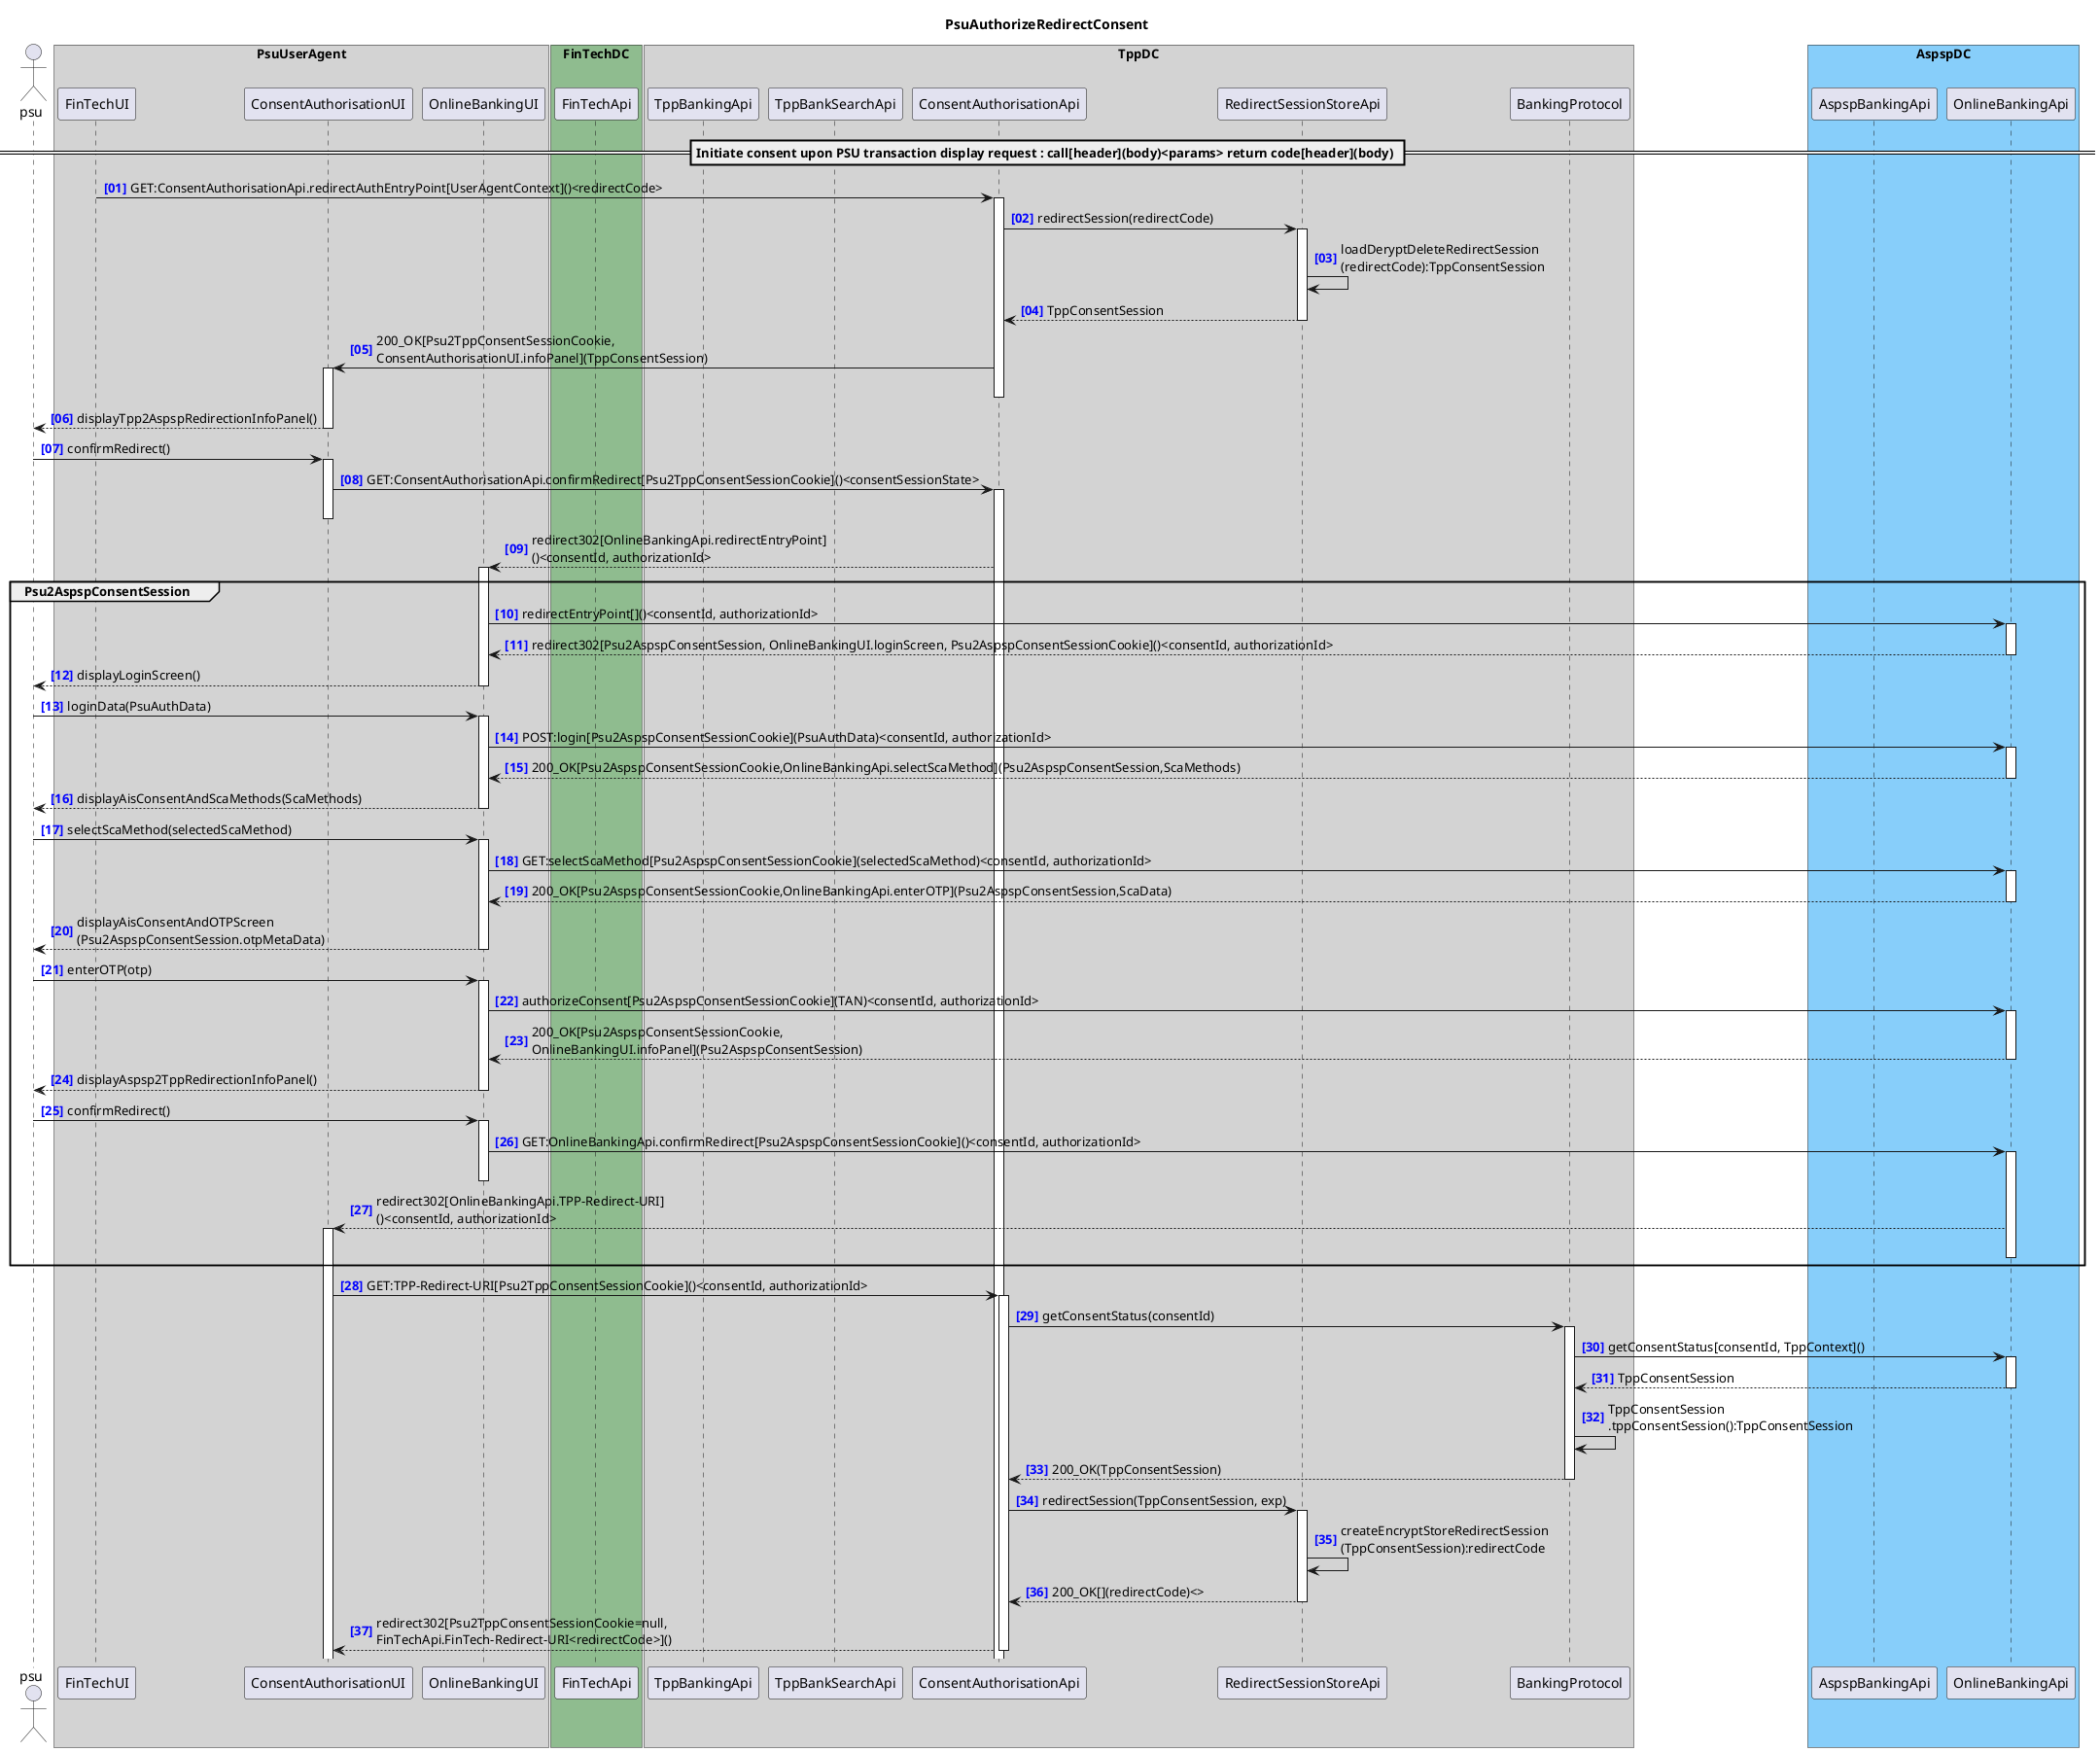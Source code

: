 @startuml PsuAuthorizeRedirectConsent
title PsuAuthorizeRedirectConsent
autonumber "<b><color blue>[00]"
actor psu

box "PsuUserAgent" #LightGray
    participant "FinTechUI" as FinTechUI
    participant "ConsentAuthorisationUI" as ConsentAuthorisationUI
    participant "OnlineBankingUI" as OnlineBankingUI
end box
box "FinTechDC" #DarkSeaGreen
    participant "FinTechApi" as FinTechApi
end box
box "TppDC" #LightGray
    participant "TppBankingApi" as TppBankingApi
    participant "TppBankSearchApi" as TppBankSearchApi
    participant "ConsentAuthorisationApi" as ConsentAuthorisationApi

    participant "RedirectSessionStoreApi" as RedirectSessionStoreApi
    participant "BankingProtocol" as BankingProtocol
end box
box "AspspDC" #LightSkyBlue
	participant "AspspBankingApi" as AspspBankingApi
    participant "OnlineBankingApi" as OnlineBankingApi
end box

== Initiate consent upon PSU transaction display request : call[header](body)<params> return code[header](body) ==

FinTechUI -> ConsentAuthorisationApi ++ : GET:ConsentAuthorisationApi.redirectAuthEntryPoint[UserAgentContext]()<redirectCode>
ConsentAuthorisationApi -> RedirectSessionStoreApi ++ : redirectSession(redirectCode)
RedirectSessionStoreApi -> RedirectSessionStoreApi : loadDeryptDeleteRedirectSession\n(redirectCode):TppConsentSession
return TppConsentSession
ConsentAuthorisationApi -> ConsentAuthorisationUI ++ : 200_OK[Psu2TppConsentSessionCookie,\nConsentAuthorisationUI.infoPanel](TppConsentSession)
deactivate ConsentAuthorisationApi
ConsentAuthorisationUI --> psu : displayTpp2AspspRedirectionInfoPanel()
deactivate ConsentAuthorisationUI
psu -> ConsentAuthorisationUI ++ : confirmRedirect()
ConsentAuthorisationUI -> ConsentAuthorisationApi ++ : GET:ConsentAuthorisationApi.confirmRedirect[Psu2TppConsentSessionCookie]()<consentSessionState>
deactivate ConsentAuthorisationUI
ConsentAuthorisationApi --> OnlineBankingUI ++ : redirect302[OnlineBankingApi.redirectEntryPoint]\n()<consentId, authorizationId>
group Psu2AspspConsentSession
    OnlineBankingUI -> OnlineBankingApi ++ : redirectEntryPoint[]()<consentId, authorizationId>
    return redirect302[Psu2AspspConsentSession, OnlineBankingUI.loginScreen, Psu2AspspConsentSessionCookie]()<consentId, authorizationId>
    OnlineBankingUI --> psu : displayLoginScreen()
    deactivate OnlineBankingUI
    psu -> OnlineBankingUI ++ : loginData(PsuAuthData)
    OnlineBankingUI -> OnlineBankingApi ++ : POST:login[Psu2AspspConsentSessionCookie](PsuAuthData)<consentId, authorizationId> 
    return 200_OK[Psu2AspspConsentSessionCookie,OnlineBankingApi.selectScaMethod](Psu2AspspConsentSession,ScaMethods)
    return displayAisConsentAndScaMethods(ScaMethods)
    psu -> OnlineBankingUI ++ : selectScaMethod(selectedScaMethod)
    OnlineBankingUI -> OnlineBankingApi ++ : GET:selectScaMethod[Psu2AspspConsentSessionCookie](selectedScaMethod)<consentId, authorizationId> 
    return 200_OK[Psu2AspspConsentSessionCookie,OnlineBankingApi.enterOTP](Psu2AspspConsentSession,ScaData)
    return displayAisConsentAndOTPScreen\n(Psu2AspspConsentSession.otpMetaData)
    psu -> OnlineBankingUI ++ : enterOTP(otp)
    OnlineBankingUI -> OnlineBankingApi ++ : authorizeConsent[Psu2AspspConsentSessionCookie](TAN)<consentId, authorizationId> 
    return 200_OK[Psu2AspspConsentSessionCookie,\nOnlineBankingUI.infoPanel](Psu2AspspConsentSession)
    OnlineBankingUI --> psu : displayAspsp2TppRedirectionInfoPanel()
    deactivate OnlineBankingUI
    psu -> OnlineBankingUI ++ : confirmRedirect()
    OnlineBankingUI -> OnlineBankingApi ++ : GET:OnlineBankingApi.confirmRedirect[Psu2AspspConsentSessionCookie]()<consentId, authorizationId>
    deactivate OnlineBankingUI
    OnlineBankingApi --> ConsentAuthorisationUI ++ : redirect302[OnlineBankingApi.TPP-Redirect-URI]\n()<consentId, authorizationId>
    deactivate OnlineBankingApi
end
activate ConsentAuthorisationUI
ConsentAuthorisationUI -> ConsentAuthorisationApi ++ : GET:TPP-Redirect-URI[Psu2TppConsentSessionCookie]()<consentId, authorizationId>
ConsentAuthorisationApi -> BankingProtocol ++ : getConsentStatus(consentId)
BankingProtocol -> OnlineBankingApi ++ : getConsentStatus[consentId, TppContext]()
return TppConsentSession
BankingProtocol -> BankingProtocol : TppConsentSession\n.tppConsentSession():TppConsentSession
return 200_OK(TppConsentSession)
ConsentAuthorisationApi -> RedirectSessionStoreApi ++ : redirectSession(TppConsentSession, exp)
RedirectSessionStoreApi -> RedirectSessionStoreApi : createEncryptStoreRedirectSession\n(TppConsentSession):redirectCode
return 200_OK[](redirectCode)<>
return redirect302[Psu2TppConsentSessionCookie=null,\nFinTechApi.FinTech-Redirect-URI<redirectCode>]()
@enduml
